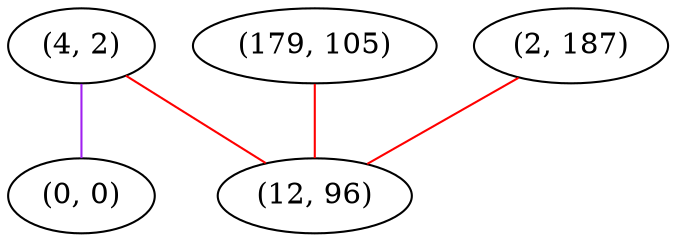 graph "" {
"(4, 2)";
"(179, 105)";
"(2, 187)";
"(0, 0)";
"(12, 96)";
"(4, 2)" -- "(0, 0)"  [color=purple, key=0, weight=4];
"(4, 2)" -- "(12, 96)"  [color=red, key=0, weight=1];
"(179, 105)" -- "(12, 96)"  [color=red, key=0, weight=1];
"(2, 187)" -- "(12, 96)"  [color=red, key=0, weight=1];
}
